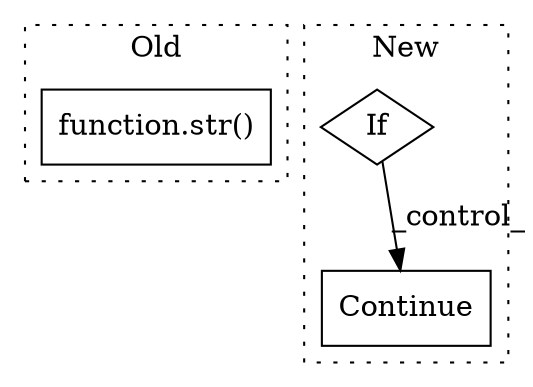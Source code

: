 digraph G {
subgraph cluster0 {
1 [label="function.str()" a="75" s="18264,18273" l="4,1" shape="box"];
label = "Old";
style="dotted";
}
subgraph cluster1 {
2 [label="Continue" a="43" s="18693" l="8" shape="box"];
3 [label="If" a="96" s="18676" l="3" shape="diamond"];
label = "New";
style="dotted";
}
3 -> 2 [label="_control_"];
}